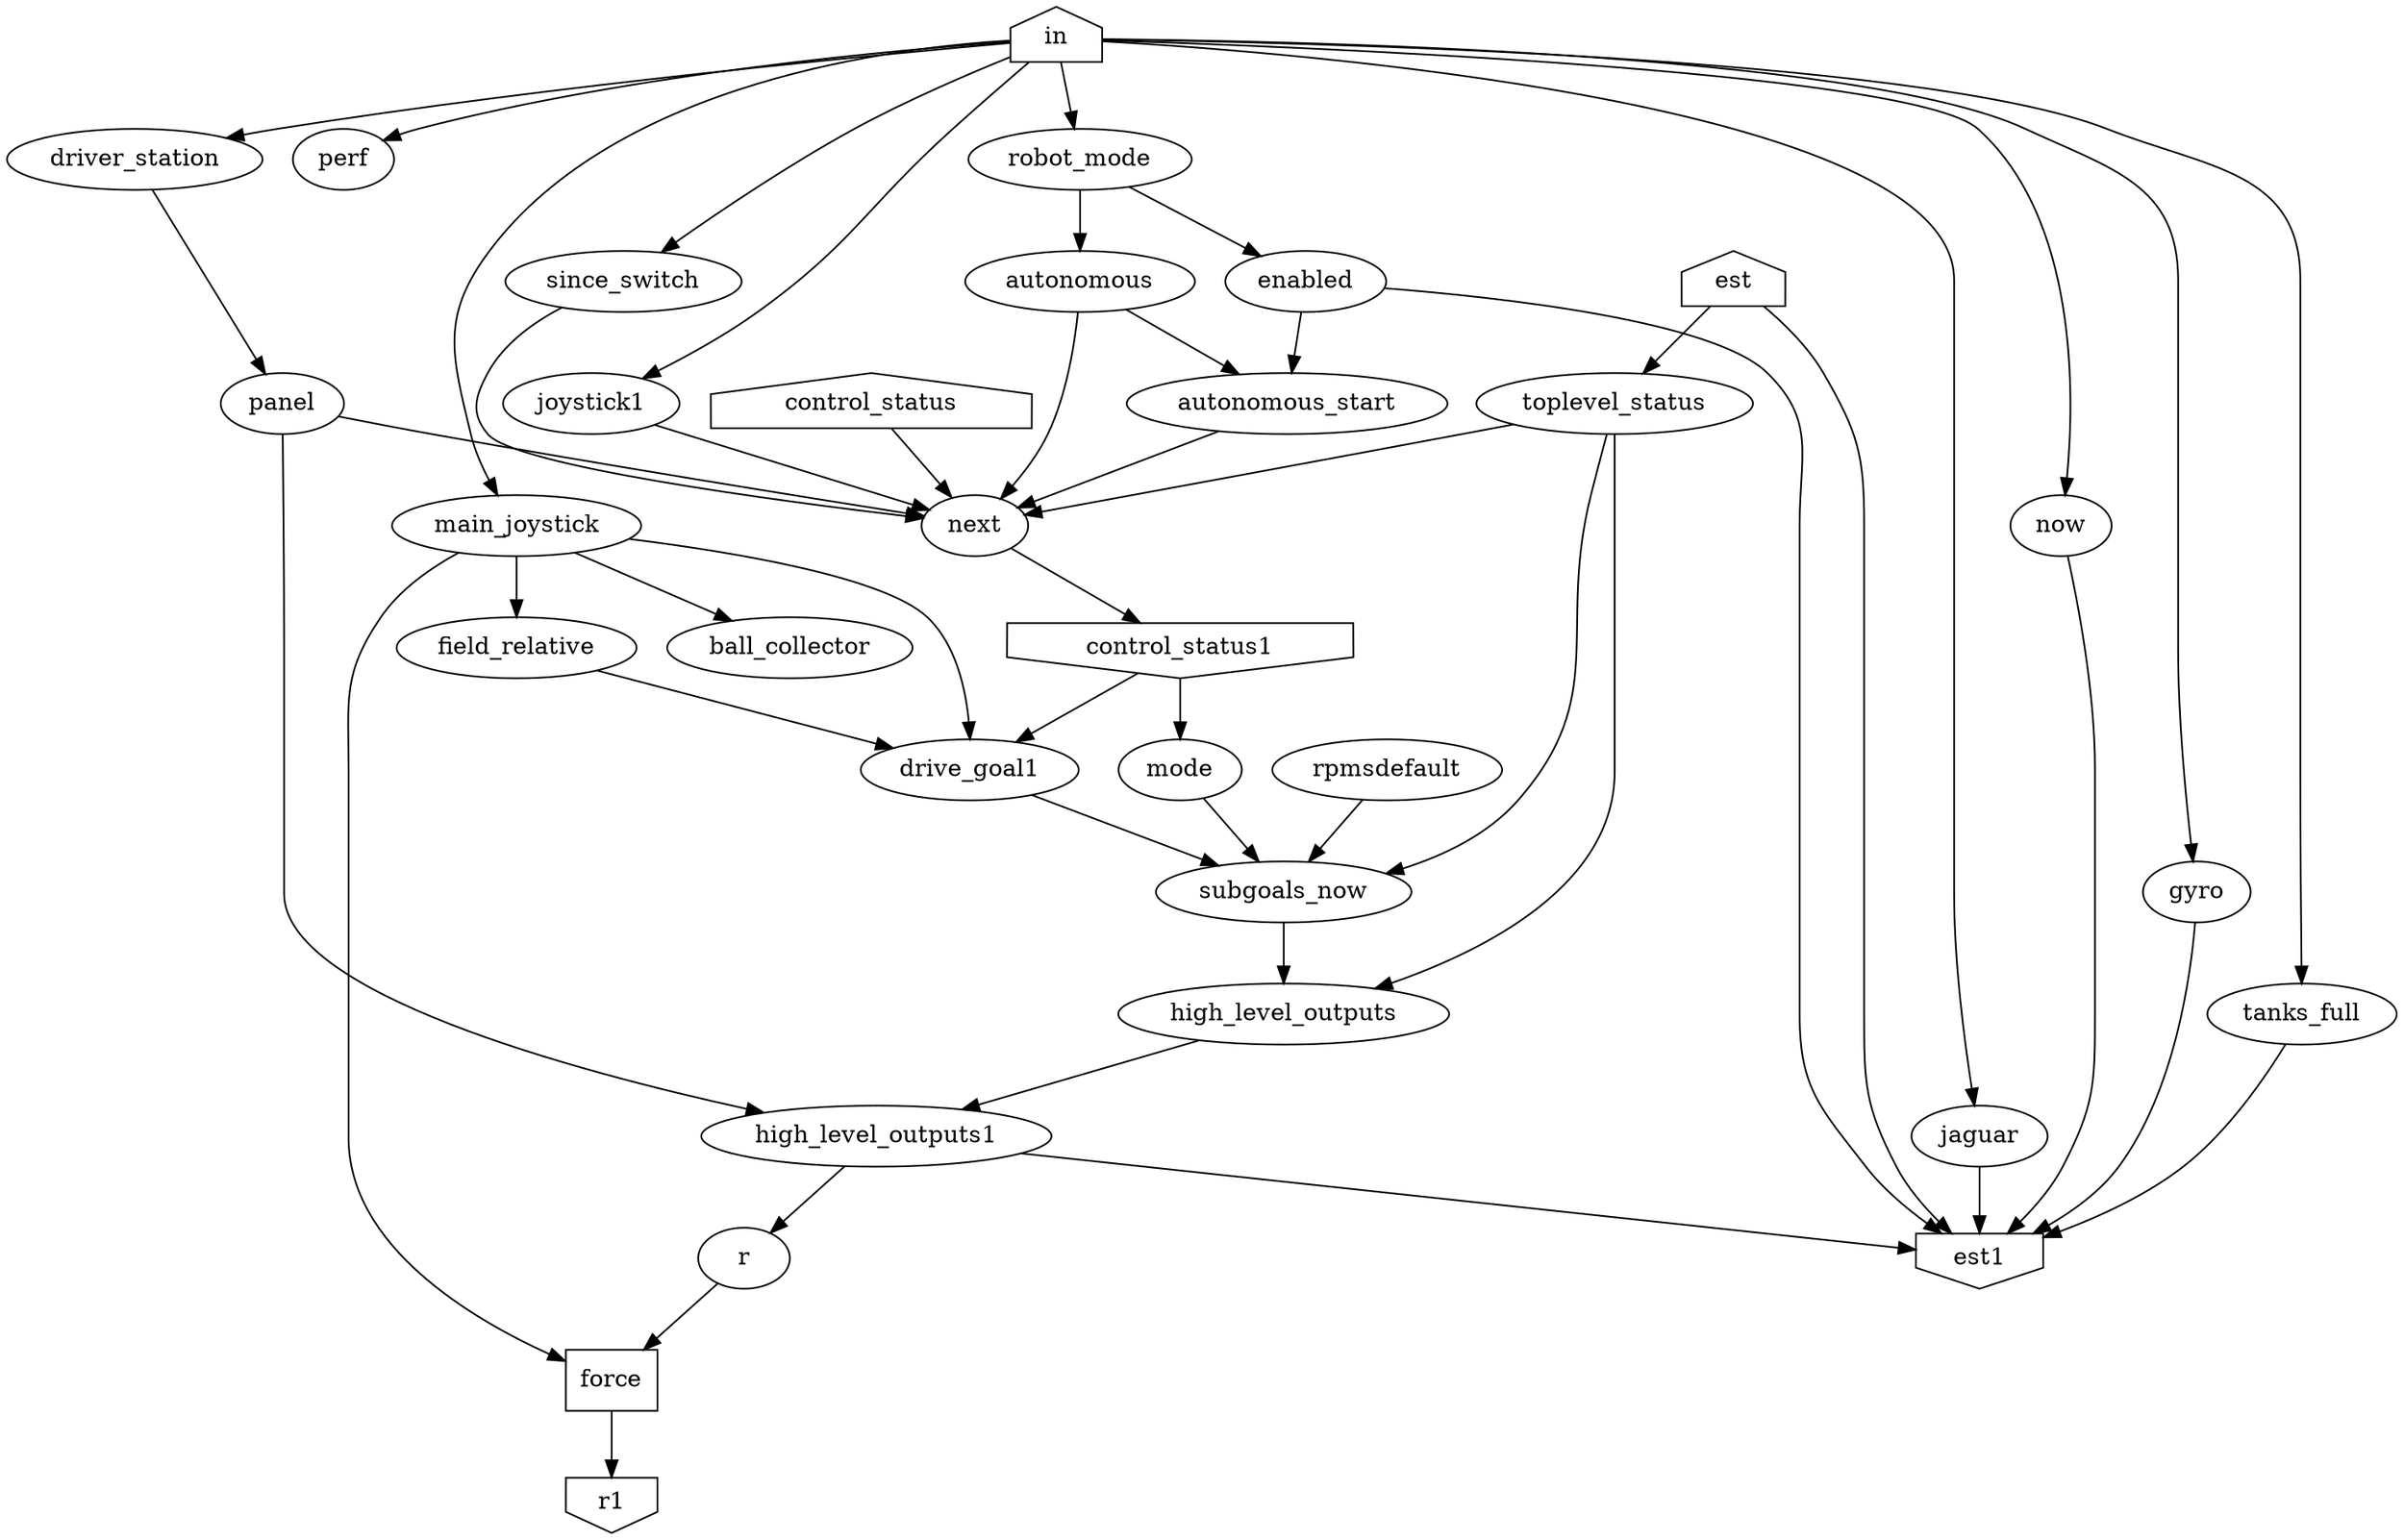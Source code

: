 digraph G{
	in [shape=house]
	est [shape=house]
	control_status [shape=house]

	force [shape=box]

	in->gyro
	in->perf
	in->since_switch
	in->main_joystick
	main_joystick->force
	main_joystick->ball_collector
	in->tanks_full
	in->driver_station->panel
	est->toplevel_status

	control_status->next
	toplevel_status->next
	in->joystick1->next
	panel->next
	in->robot_mode->autonomous->next
	autonomous->autonomous_start
	robot_mode->enabled->autonomous_start
	autonomous_start->next
	since_switch->next
	next->control_status1

	main_joystick->field_relative
	control_status1->mode
	control_status1->drive_goal1
	main_joystick->drive_goal1
	field_relative->drive_goal1

	mode->subgoals_now
	drive_goal1->subgoals_now
	rpmsdefault->subgoals_now
	toplevel_status->subgoals_now

	toplevel_status->high_level_outputs
	subgoals_now->high_level_outputs
	
	high_level_outputs->high_level_outputs1
	panel->high_level_outputs1

	high_level_outputs1->r

	est->est1
	in->jaguar->est1
	in->now->est1
	enabled->est1
	high_level_outputs1->est1
	tanks_full->est1
	gyro->est1

	r->force->r1

	r1 [shape=invhouse]
	est1 [shape=invhouse]
	control_status1 [shape=invhouse]
}
